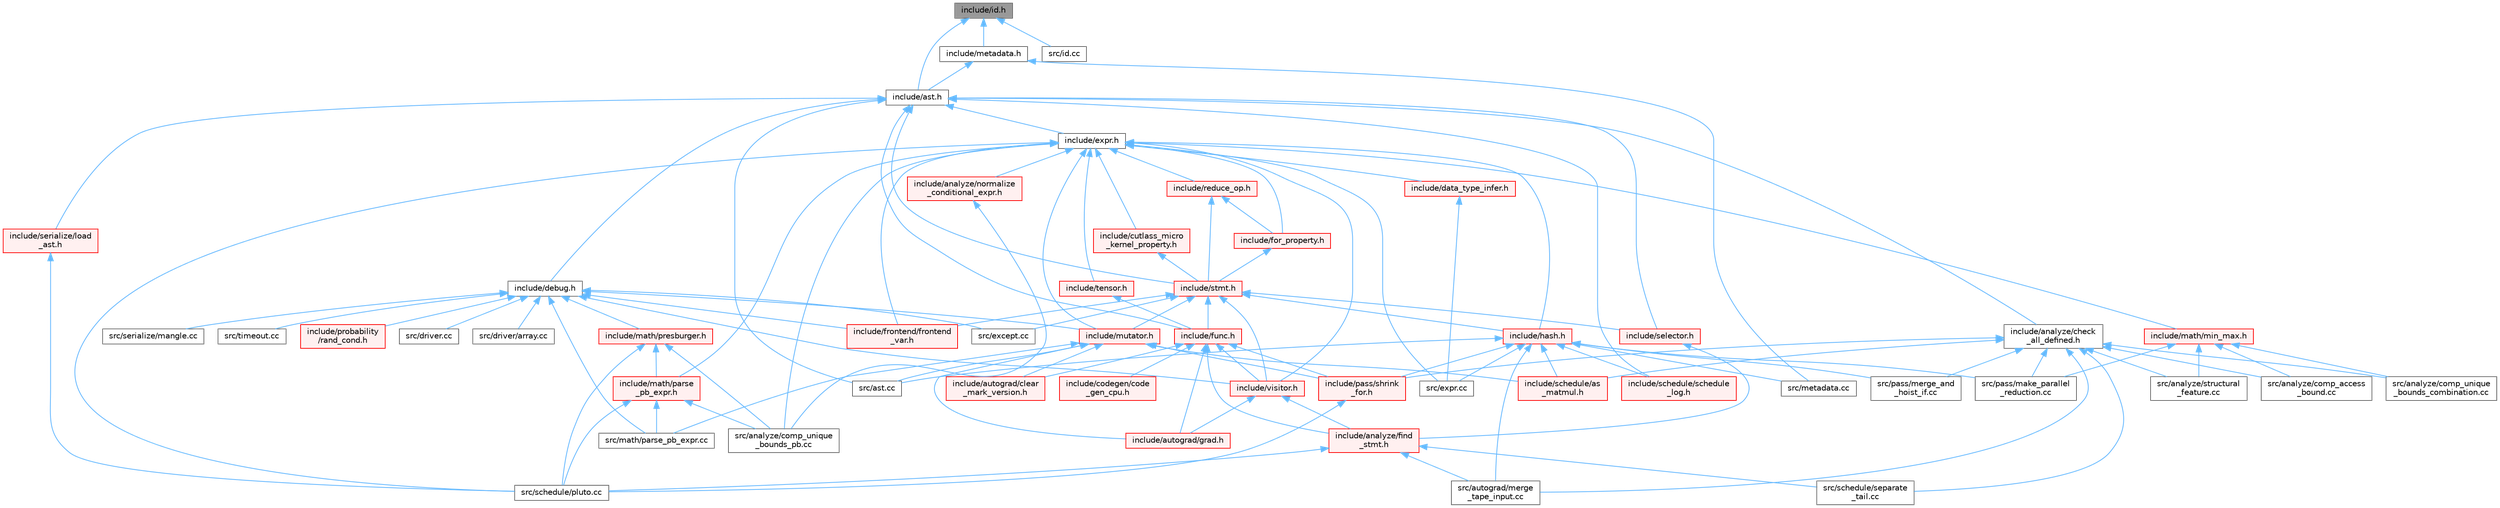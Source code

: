 digraph "include/id.h"
{
 // LATEX_PDF_SIZE
  bgcolor="transparent";
  edge [fontname=Helvetica,fontsize=10,labelfontname=Helvetica,labelfontsize=10];
  node [fontname=Helvetica,fontsize=10,shape=box,height=0.2,width=0.4];
  Node1 [label="include/id.h",height=0.2,width=0.4,color="gray40", fillcolor="grey60", style="filled", fontcolor="black",tooltip=" "];
  Node1 -> Node2 [dir="back",color="steelblue1",style="solid"];
  Node2 [label="include/ast.h",height=0.2,width=0.4,color="grey40", fillcolor="white", style="filled",URL="$ast_8h.html",tooltip=" "];
  Node2 -> Node3 [dir="back",color="steelblue1",style="solid"];
  Node3 [label="include/analyze/check\l_all_defined.h",height=0.2,width=0.4,color="grey40", fillcolor="white", style="filled",URL="$check__all__defined_8h.html",tooltip=" "];
  Node3 -> Node4 [dir="back",color="steelblue1",style="solid"];
  Node4 [label="include/pass/shrink\l_for.h",height=0.2,width=0.4,color="red", fillcolor="#FFF0F0", style="filled",URL="$shrink__for_8h.html",tooltip=" "];
  Node4 -> Node11 [dir="back",color="steelblue1",style="solid"];
  Node11 [label="src/schedule/pluto.cc",height=0.2,width=0.4,color="grey40", fillcolor="white", style="filled",URL="$pluto_8cc.html",tooltip=" "];
  Node3 -> Node12 [dir="back",color="steelblue1",style="solid"];
  Node12 [label="include/schedule/as\l_matmul.h",height=0.2,width=0.4,color="red", fillcolor="#FFF0F0", style="filled",URL="$as__matmul_8h.html",tooltip=" "];
  Node3 -> Node46 [dir="back",color="steelblue1",style="solid"];
  Node46 [label="src/analyze/comp_access\l_bound.cc",height=0.2,width=0.4,color="grey40", fillcolor="white", style="filled",URL="$comp__access__bound_8cc.html",tooltip=" "];
  Node3 -> Node47 [dir="back",color="steelblue1",style="solid"];
  Node47 [label="src/analyze/comp_unique\l_bounds_combination.cc",height=0.2,width=0.4,color="grey40", fillcolor="white", style="filled",URL="$comp__unique__bounds__combination_8cc.html",tooltip=" "];
  Node3 -> Node48 [dir="back",color="steelblue1",style="solid"];
  Node48 [label="src/analyze/structural\l_feature.cc",height=0.2,width=0.4,color="grey40", fillcolor="white", style="filled",URL="$structural__feature_8cc.html",tooltip=" "];
  Node3 -> Node49 [dir="back",color="steelblue1",style="solid"];
  Node49 [label="src/autograd/merge\l_tape_input.cc",height=0.2,width=0.4,color="grey40", fillcolor="white", style="filled",URL="$merge__tape__input_8cc.html",tooltip=" "];
  Node3 -> Node50 [dir="back",color="steelblue1",style="solid"];
  Node50 [label="src/pass/make_parallel\l_reduction.cc",height=0.2,width=0.4,color="grey40", fillcolor="white", style="filled",URL="$make__parallel__reduction_8cc.html",tooltip=" "];
  Node3 -> Node51 [dir="back",color="steelblue1",style="solid"];
  Node51 [label="src/pass/merge_and\l_hoist_if.cc",height=0.2,width=0.4,color="grey40", fillcolor="white", style="filled",URL="$merge__and__hoist__if_8cc.html",tooltip=" "];
  Node3 -> Node35 [dir="back",color="steelblue1",style="solid"];
  Node35 [label="src/schedule/separate\l_tail.cc",height=0.2,width=0.4,color="grey40", fillcolor="white", style="filled",URL="$separate__tail_8cc.html",tooltip=" "];
  Node2 -> Node52 [dir="back",color="steelblue1",style="solid"];
  Node52 [label="include/debug.h",height=0.2,width=0.4,color="grey40", fillcolor="white", style="filled",URL="$debug_8h.html",tooltip=" "];
  Node52 -> Node53 [dir="back",color="steelblue1",style="solid"];
  Node53 [label="include/frontend/frontend\l_var.h",height=0.2,width=0.4,color="red", fillcolor="#FFF0F0", style="filled",URL="$frontend__var_8h.html",tooltip=" "];
  Node52 -> Node57 [dir="back",color="steelblue1",style="solid"];
  Node57 [label="include/math/presburger.h",height=0.2,width=0.4,color="red", fillcolor="#FFF0F0", style="filled",URL="$presburger_8h.html",tooltip=" "];
  Node57 -> Node85 [dir="back",color="steelblue1",style="solid"];
  Node85 [label="include/math/parse\l_pb_expr.h",height=0.2,width=0.4,color="red", fillcolor="#FFF0F0", style="filled",URL="$parse__pb__expr_8h.html",tooltip=" "];
  Node85 -> Node68 [dir="back",color="steelblue1",style="solid"];
  Node68 [label="src/analyze/comp_unique\l_bounds_pb.cc",height=0.2,width=0.4,color="grey40", fillcolor="white", style="filled",URL="$comp__unique__bounds__pb_8cc.html",tooltip=" "];
  Node85 -> Node86 [dir="back",color="steelblue1",style="solid"];
  Node86 [label="src/math/parse_pb_expr.cc",height=0.2,width=0.4,color="grey40", fillcolor="white", style="filled",URL="$parse__pb__expr_8cc.html",tooltip=" "];
  Node85 -> Node11 [dir="back",color="steelblue1",style="solid"];
  Node57 -> Node68 [dir="back",color="steelblue1",style="solid"];
  Node57 -> Node11 [dir="back",color="steelblue1",style="solid"];
  Node52 -> Node88 [dir="back",color="steelblue1",style="solid"];
  Node88 [label="include/mutator.h",height=0.2,width=0.4,color="red", fillcolor="#FFF0F0", style="filled",URL="$mutator_8h.html",tooltip=" "];
  Node88 -> Node91 [dir="back",color="steelblue1",style="solid"];
  Node91 [label="include/autograd/clear\l_mark_version.h",height=0.2,width=0.4,color="red", fillcolor="#FFF0F0", style="filled",URL="$clear__mark__version_8h.html",tooltip=" "];
  Node88 -> Node98 [dir="back",color="steelblue1",style="solid"];
  Node98 [label="include/autograd/grad.h",height=0.2,width=0.4,color="red", fillcolor="#FFF0F0", style="filled",URL="$grad_8h.html",tooltip=" "];
  Node88 -> Node4 [dir="back",color="steelblue1",style="solid"];
  Node88 -> Node12 [dir="back",color="steelblue1",style="solid"];
  Node88 -> Node170 [dir="back",color="steelblue1",style="solid"];
  Node170 [label="src/ast.cc",height=0.2,width=0.4,color="grey40", fillcolor="white", style="filled",URL="$ast_8cc.html",tooltip=" "];
  Node88 -> Node86 [dir="back",color="steelblue1",style="solid"];
  Node52 -> Node173 [dir="back",color="steelblue1",style="solid"];
  Node173 [label="include/probability\l/rand_cond.h",height=0.2,width=0.4,color="red", fillcolor="#FFF0F0", style="filled",URL="$rand__cond_8h.html",tooltip=" "];
  Node52 -> Node178 [dir="back",color="steelblue1",style="solid"];
  Node178 [label="include/visitor.h",height=0.2,width=0.4,color="red", fillcolor="#FFF0F0", style="filled",URL="$visitor_8h.html",tooltip=" "];
  Node178 -> Node200 [dir="back",color="steelblue1",style="solid"];
  Node200 [label="include/analyze/find\l_stmt.h",height=0.2,width=0.4,color="red", fillcolor="#FFF0F0", style="filled",URL="$find__stmt_8h.html",tooltip=" "];
  Node200 -> Node49 [dir="back",color="steelblue1",style="solid"];
  Node200 -> Node11 [dir="back",color="steelblue1",style="solid"];
  Node200 -> Node35 [dir="back",color="steelblue1",style="solid"];
  Node178 -> Node98 [dir="back",color="steelblue1",style="solid"];
  Node52 -> Node224 [dir="back",color="steelblue1",style="solid"];
  Node224 [label="src/driver.cc",height=0.2,width=0.4,color="grey40", fillcolor="white", style="filled",URL="$driver_8cc.html",tooltip=" "];
  Node52 -> Node225 [dir="back",color="steelblue1",style="solid"];
  Node225 [label="src/driver/array.cc",height=0.2,width=0.4,color="grey40", fillcolor="white", style="filled",URL="$array_8cc.html",tooltip=" "];
  Node52 -> Node14 [dir="back",color="steelblue1",style="solid"];
  Node14 [label="src/except.cc",height=0.2,width=0.4,color="grey40", fillcolor="white", style="filled",URL="$except_8cc.html",tooltip=" "];
  Node52 -> Node86 [dir="back",color="steelblue1",style="solid"];
  Node52 -> Node226 [dir="back",color="steelblue1",style="solid"];
  Node226 [label="src/serialize/mangle.cc",height=0.2,width=0.4,color="grey40", fillcolor="white", style="filled",URL="$mangle_8cc.html",tooltip=" "];
  Node52 -> Node227 [dir="back",color="steelblue1",style="solid"];
  Node227 [label="src/timeout.cc",height=0.2,width=0.4,color="grey40", fillcolor="white", style="filled",URL="$timeout_8cc.html",tooltip=" "];
  Node2 -> Node228 [dir="back",color="steelblue1",style="solid"];
  Node228 [label="include/expr.h",height=0.2,width=0.4,color="grey40", fillcolor="white", style="filled",URL="$expr_8h.html",tooltip=" "];
  Node228 -> Node229 [dir="back",color="steelblue1",style="solid"];
  Node229 [label="include/analyze/normalize\l_conditional_expr.h",height=0.2,width=0.4,color="red", fillcolor="#FFF0F0", style="filled",URL="$normalize__conditional__expr_8h.html",tooltip=" "];
  Node229 -> Node68 [dir="back",color="steelblue1",style="solid"];
  Node228 -> Node230 [dir="back",color="steelblue1",style="solid"];
  Node230 [label="include/cutlass_micro\l_kernel_property.h",height=0.2,width=0.4,color="red", fillcolor="#FFF0F0", style="filled",URL="$cutlass__micro__kernel__property_8h.html",tooltip=" "];
  Node230 -> Node231 [dir="back",color="steelblue1",style="solid"];
  Node231 [label="include/stmt.h",height=0.2,width=0.4,color="red", fillcolor="#FFF0F0", style="filled",URL="$stmt_8h.html",tooltip=" "];
  Node231 -> Node53 [dir="back",color="steelblue1",style="solid"];
  Node231 -> Node240 [dir="back",color="steelblue1",style="solid"];
  Node240 [label="include/func.h",height=0.2,width=0.4,color="red", fillcolor="#FFF0F0", style="filled",URL="$func_8h.html",tooltip=" "];
  Node240 -> Node200 [dir="back",color="steelblue1",style="solid"];
  Node240 -> Node91 [dir="back",color="steelblue1",style="solid"];
  Node240 -> Node98 [dir="back",color="steelblue1",style="solid"];
  Node240 -> Node210 [dir="back",color="steelblue1",style="solid"];
  Node210 [label="include/codegen/code\l_gen_cpu.h",height=0.2,width=0.4,color="red", fillcolor="#FFF0F0", style="filled",URL="$code__gen__cpu_8h.html",tooltip=" "];
  Node240 -> Node4 [dir="back",color="steelblue1",style="solid"];
  Node240 -> Node178 [dir="back",color="steelblue1",style="solid"];
  Node231 -> Node246 [dir="back",color="steelblue1",style="solid"];
  Node246 [label="include/hash.h",height=0.2,width=0.4,color="red", fillcolor="#FFF0F0", style="filled",URL="$hash_8h.html",tooltip=" "];
  Node246 -> Node4 [dir="back",color="steelblue1",style="solid"];
  Node246 -> Node12 [dir="back",color="steelblue1",style="solid"];
  Node246 -> Node247 [dir="back",color="steelblue1",style="solid"];
  Node247 [label="include/schedule/schedule\l_log.h",height=0.2,width=0.4,color="red", fillcolor="#FFF0F0", style="filled",URL="$schedule__log_8h.html",tooltip=" "];
  Node246 -> Node170 [dir="back",color="steelblue1",style="solid"];
  Node246 -> Node49 [dir="back",color="steelblue1",style="solid"];
  Node246 -> Node251 [dir="back",color="steelblue1",style="solid"];
  Node251 [label="src/expr.cc",height=0.2,width=0.4,color="grey40", fillcolor="white", style="filled",URL="$expr_8cc.html",tooltip=" "];
  Node246 -> Node255 [dir="back",color="steelblue1",style="solid"];
  Node255 [label="src/metadata.cc",height=0.2,width=0.4,color="grey40", fillcolor="white", style="filled",URL="$metadata_8cc.html",tooltip=" "];
  Node246 -> Node50 [dir="back",color="steelblue1",style="solid"];
  Node246 -> Node51 [dir="back",color="steelblue1",style="solid"];
  Node231 -> Node88 [dir="back",color="steelblue1",style="solid"];
  Node231 -> Node267 [dir="back",color="steelblue1",style="solid"];
  Node267 [label="include/selector.h",height=0.2,width=0.4,color="red", fillcolor="#FFF0F0", style="filled",URL="$selector_8h.html",tooltip=" "];
  Node267 -> Node200 [dir="back",color="steelblue1",style="solid"];
  Node231 -> Node178 [dir="back",color="steelblue1",style="solid"];
  Node231 -> Node14 [dir="back",color="steelblue1",style="solid"];
  Node228 -> Node269 [dir="back",color="steelblue1",style="solid"];
  Node269 [label="include/data_type_infer.h",height=0.2,width=0.4,color="red", fillcolor="#FFF0F0", style="filled",URL="$data__type__infer_8h.html",tooltip=" "];
  Node269 -> Node251 [dir="back",color="steelblue1",style="solid"];
  Node228 -> Node270 [dir="back",color="steelblue1",style="solid"];
  Node270 [label="include/for_property.h",height=0.2,width=0.4,color="red", fillcolor="#FFF0F0", style="filled",URL="$for__property_8h.html",tooltip=" "];
  Node270 -> Node231 [dir="back",color="steelblue1",style="solid"];
  Node228 -> Node53 [dir="back",color="steelblue1",style="solid"];
  Node228 -> Node246 [dir="back",color="steelblue1",style="solid"];
  Node228 -> Node271 [dir="back",color="steelblue1",style="solid"];
  Node271 [label="include/math/min_max.h",height=0.2,width=0.4,color="red", fillcolor="#FFF0F0", style="filled",URL="$min__max_8h.html",tooltip=" "];
  Node271 -> Node46 [dir="back",color="steelblue1",style="solid"];
  Node271 -> Node47 [dir="back",color="steelblue1",style="solid"];
  Node271 -> Node48 [dir="back",color="steelblue1",style="solid"];
  Node271 -> Node50 [dir="back",color="steelblue1",style="solid"];
  Node228 -> Node85 [dir="back",color="steelblue1",style="solid"];
  Node228 -> Node88 [dir="back",color="steelblue1",style="solid"];
  Node228 -> Node272 [dir="back",color="steelblue1",style="solid"];
  Node272 [label="include/reduce_op.h",height=0.2,width=0.4,color="red", fillcolor="#FFF0F0", style="filled",URL="$reduce__op_8h.html",tooltip=" "];
  Node272 -> Node270 [dir="back",color="steelblue1",style="solid"];
  Node272 -> Node231 [dir="back",color="steelblue1",style="solid"];
  Node228 -> Node274 [dir="back",color="steelblue1",style="solid"];
  Node274 [label="include/tensor.h",height=0.2,width=0.4,color="red", fillcolor="#FFF0F0", style="filled",URL="$tensor_8h.html",tooltip=" "];
  Node274 -> Node240 [dir="back",color="steelblue1",style="solid"];
  Node228 -> Node178 [dir="back",color="steelblue1",style="solid"];
  Node228 -> Node68 [dir="back",color="steelblue1",style="solid"];
  Node228 -> Node251 [dir="back",color="steelblue1",style="solid"];
  Node228 -> Node11 [dir="back",color="steelblue1",style="solid"];
  Node2 -> Node240 [dir="back",color="steelblue1",style="solid"];
  Node2 -> Node247 [dir="back",color="steelblue1",style="solid"];
  Node2 -> Node267 [dir="back",color="steelblue1",style="solid"];
  Node2 -> Node286 [dir="back",color="steelblue1",style="solid"];
  Node286 [label="include/serialize/load\l_ast.h",height=0.2,width=0.4,color="red", fillcolor="#FFF0F0", style="filled",URL="$load__ast_8h.html",tooltip=" "];
  Node286 -> Node11 [dir="back",color="steelblue1",style="solid"];
  Node2 -> Node231 [dir="back",color="steelblue1",style="solid"];
  Node2 -> Node170 [dir="back",color="steelblue1",style="solid"];
  Node1 -> Node288 [dir="back",color="steelblue1",style="solid"];
  Node288 [label="include/metadata.h",height=0.2,width=0.4,color="grey40", fillcolor="white", style="filled",URL="$metadata_8h.html",tooltip=" "];
  Node288 -> Node2 [dir="back",color="steelblue1",style="solid"];
  Node288 -> Node255 [dir="back",color="steelblue1",style="solid"];
  Node1 -> Node289 [dir="back",color="steelblue1",style="solid"];
  Node289 [label="src/id.cc",height=0.2,width=0.4,color="grey40", fillcolor="white", style="filled",URL="$id_8cc.html",tooltip=" "];
}

